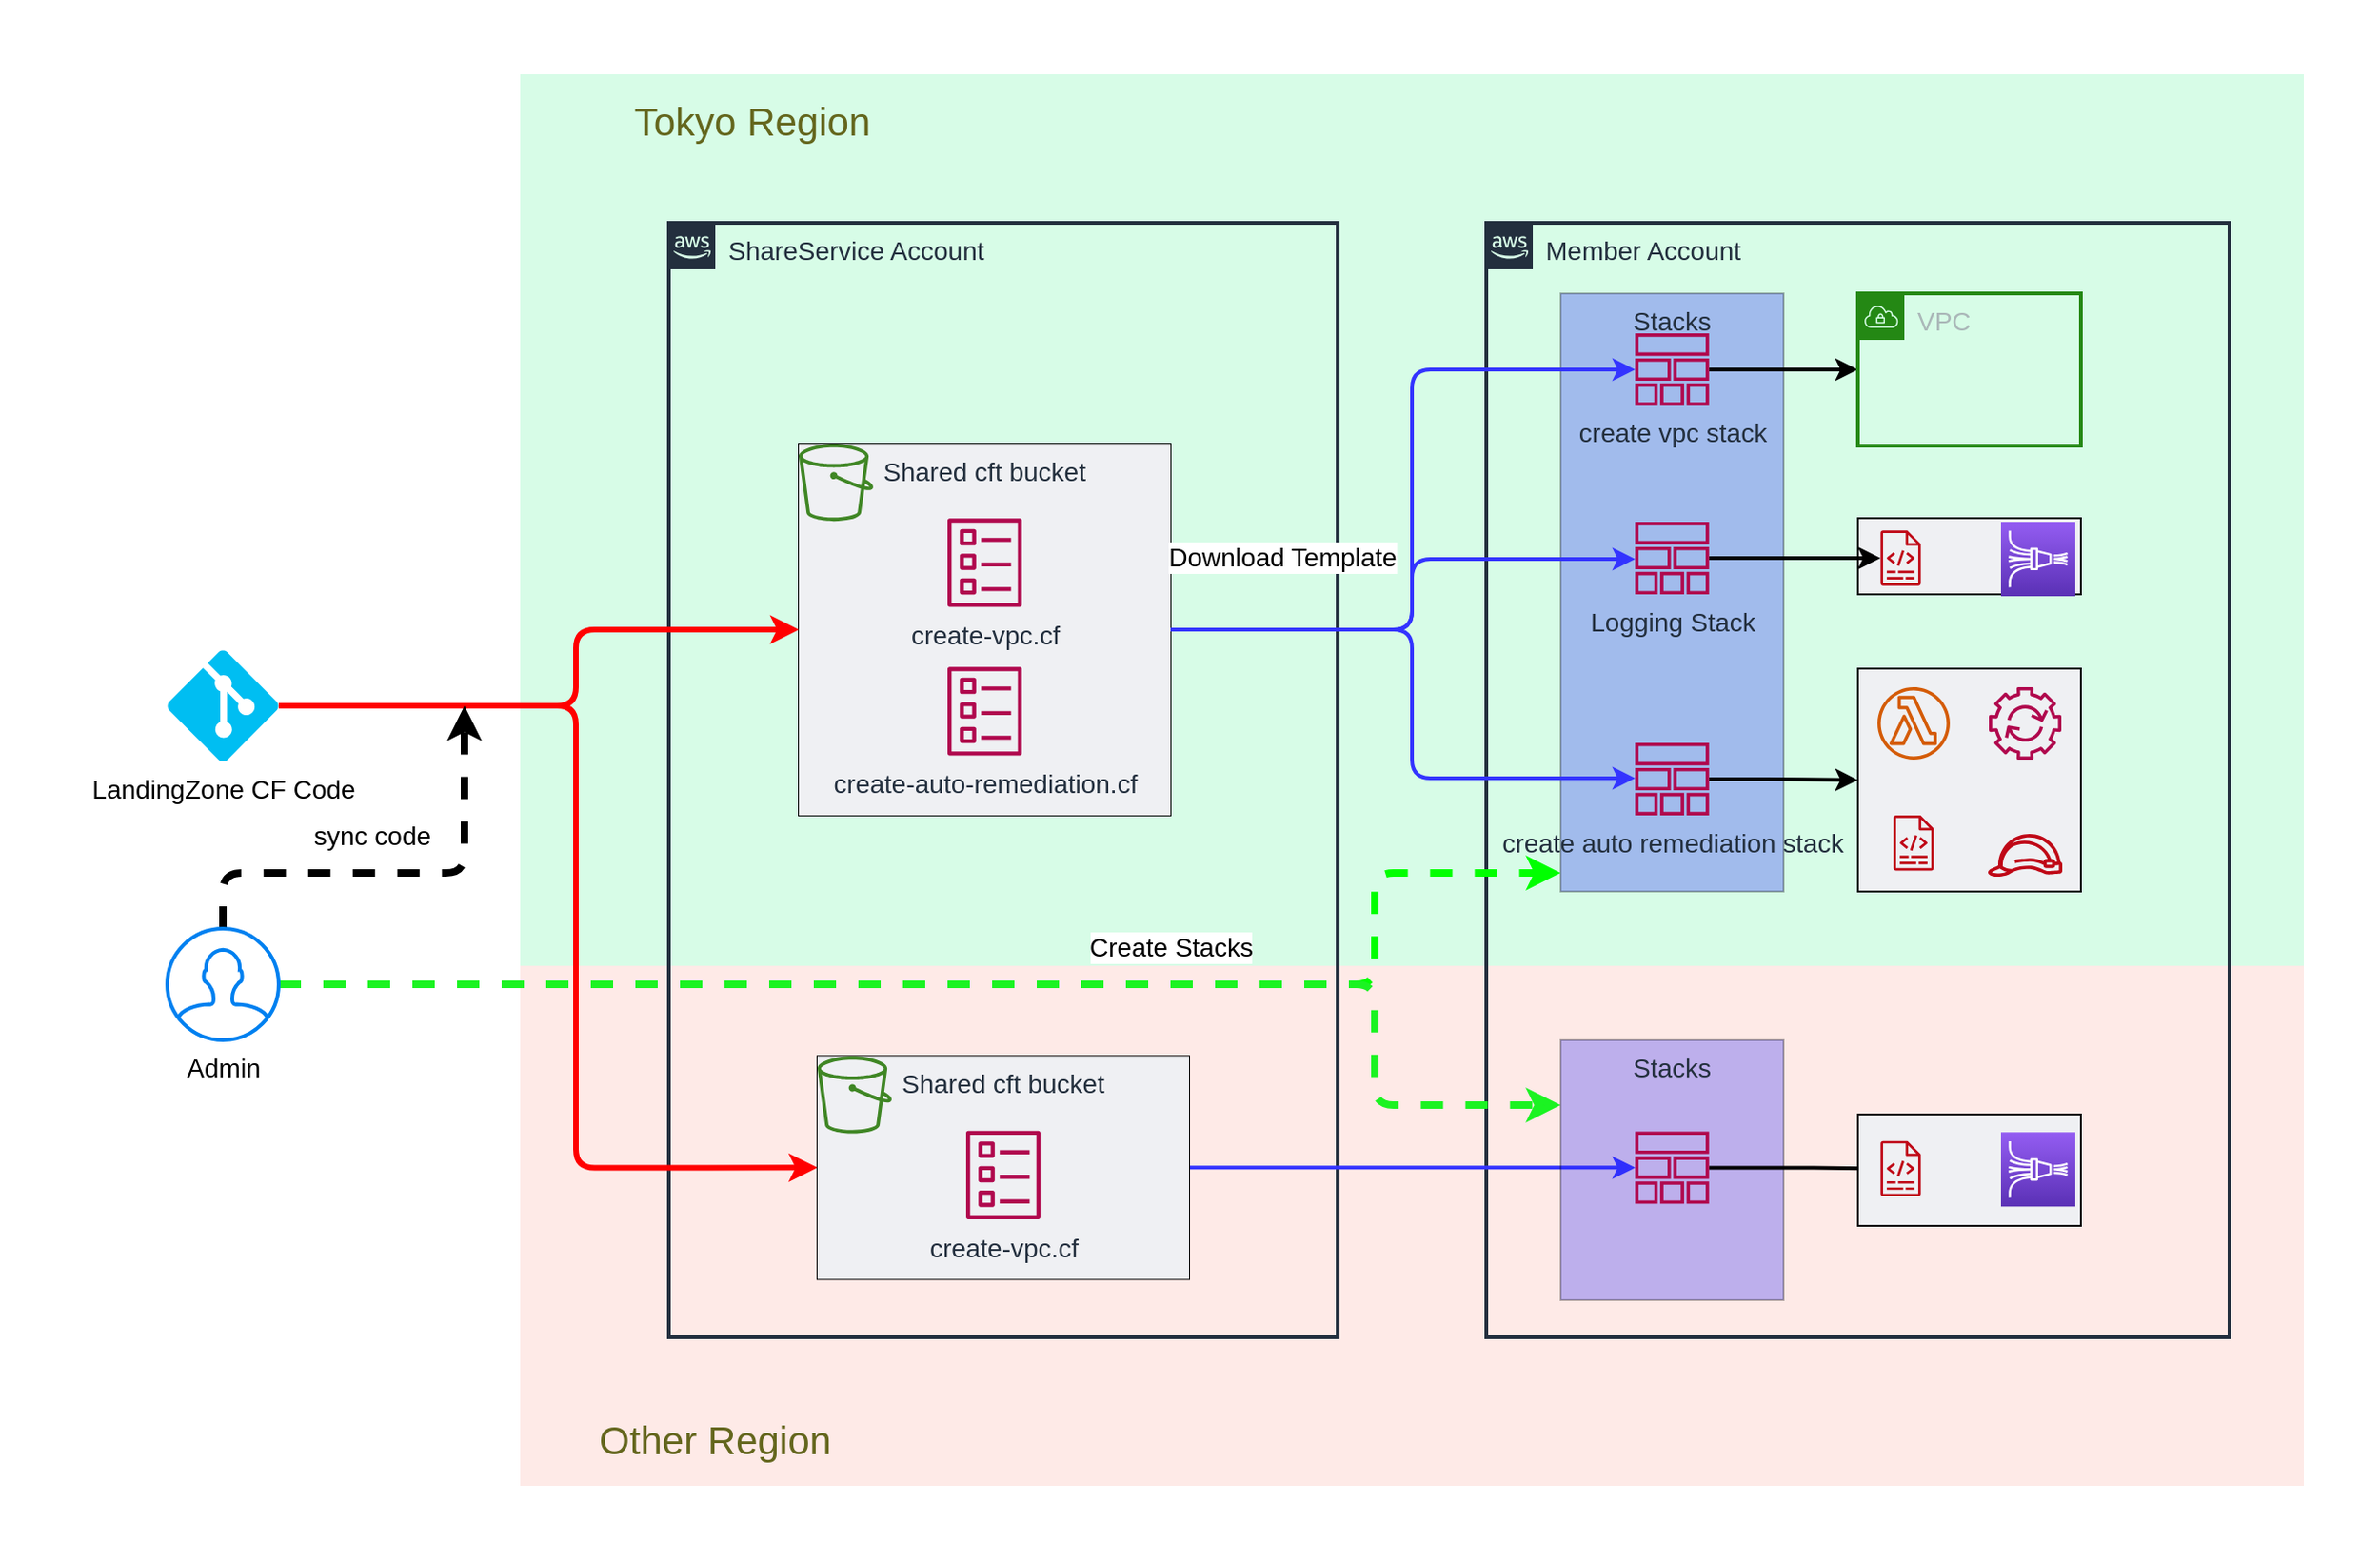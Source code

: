 <mxfile version="15.9.6" type="github">
  <diagram id="0ukZKr90bTUuSdiklAe3" name="Page-1">
    <mxGraphModel dx="2893" dy="1097" grid="1" gridSize="10" guides="1" tooltips="1" connect="1" arrows="1" fold="1" page="1" pageScale="1" pageWidth="827" pageHeight="1169" math="0" shadow="0">
      <root>
        <mxCell id="0" />
        <mxCell id="1" parent="0" />
        <mxCell id="g89Bsq32T66uB00S3wTt-89" value="" style="fillColor=default;strokeColor=none;dashed=0;verticalAlign=top;fontStyle=0;fontColor=#232F3D;fontSize=21;" vertex="1" parent="1">
          <mxGeometry x="-200" y="240" width="1280" height="840" as="geometry" />
        </mxCell>
        <mxCell id="g89Bsq32T66uB00S3wTt-80" value="" style="fillColor=#F3301B;strokeColor=none;dashed=0;verticalAlign=top;fontStyle=0;fontColor=#000066;fontSize=21;opacity=10;" vertex="1" parent="1">
          <mxGeometry x="80" y="760" width="960" height="280" as="geometry" />
        </mxCell>
        <mxCell id="g89Bsq32T66uB00S3wTt-79" value="" style="fillColor=#7CF3B0;strokeColor=none;dashed=0;verticalAlign=top;fontStyle=0;fontColor=#000000;fontSize=21;opacity=30;" vertex="1" parent="1">
          <mxGeometry x="80" y="280" width="960" height="480" as="geometry" />
        </mxCell>
        <mxCell id="g89Bsq32T66uB00S3wTt-1" value="ShareService Account" style="points=[[0,0],[0.25,0],[0.5,0],[0.75,0],[1,0],[1,0.25],[1,0.5],[1,0.75],[1,1],[0.75,1],[0.5,1],[0.25,1],[0,1],[0,0.75],[0,0.5],[0,0.25]];outlineConnect=0;gradientColor=none;html=1;whiteSpace=wrap;fontSize=14;fontStyle=0;container=1;pointerEvents=0;collapsible=0;recursiveResize=0;shape=mxgraph.aws4.group;grIcon=mxgraph.aws4.group_aws_cloud_alt;strokeColor=#232F3E;fillColor=none;verticalAlign=top;align=left;spacingLeft=30;fontColor=#232F3E;dashed=0;strokeWidth=2;" vertex="1" parent="1">
          <mxGeometry x="160" y="360" width="360" height="600" as="geometry" />
        </mxCell>
        <mxCell id="g89Bsq32T66uB00S3wTt-6" value="" style="group;fontSize=14;strokeColor=default;" vertex="1" connectable="0" parent="g89Bsq32T66uB00S3wTt-1">
          <mxGeometry x="70" y="118.97" width="200" height="200" as="geometry" />
        </mxCell>
        <mxCell id="g89Bsq32T66uB00S3wTt-4" value="Shared cft bucket" style="fillColor=#EFF0F3;strokeColor=none;dashed=0;verticalAlign=top;fontStyle=0;fontColor=#232F3D;fontSize=14;" vertex="1" parent="g89Bsq32T66uB00S3wTt-6">
          <mxGeometry width="200" height="200" as="geometry" />
        </mxCell>
        <mxCell id="g89Bsq32T66uB00S3wTt-2" value="" style="sketch=0;outlineConnect=0;fontColor=#232F3E;gradientColor=none;fillColor=#3F8624;strokeColor=none;dashed=0;verticalLabelPosition=bottom;verticalAlign=top;align=center;html=1;fontSize=14;fontStyle=0;aspect=fixed;pointerEvents=1;shape=mxgraph.aws4.bucket;" vertex="1" parent="g89Bsq32T66uB00S3wTt-6">
          <mxGeometry width="40" height="41.6" as="geometry" />
        </mxCell>
        <mxCell id="g89Bsq32T66uB00S3wTt-3" value="create-vpc.cf" style="sketch=0;outlineConnect=0;fontColor=#232F3E;gradientColor=none;fillColor=#B0084D;strokeColor=none;dashed=0;verticalLabelPosition=bottom;verticalAlign=top;align=center;html=1;fontSize=14;fontStyle=0;aspect=fixed;pointerEvents=1;shape=mxgraph.aws4.template;" vertex="1" parent="g89Bsq32T66uB00S3wTt-6">
          <mxGeometry x="80" y="40" width="40" height="48" as="geometry" />
        </mxCell>
        <mxCell id="g89Bsq32T66uB00S3wTt-5" value="create-auto-remediation.cf" style="sketch=0;outlineConnect=0;fontColor=#232F3E;gradientColor=none;fillColor=#B0084D;strokeColor=none;dashed=0;verticalLabelPosition=bottom;verticalAlign=top;align=center;html=1;fontSize=14;fontStyle=0;aspect=fixed;pointerEvents=1;shape=mxgraph.aws4.template;" vertex="1" parent="g89Bsq32T66uB00S3wTt-6">
          <mxGeometry x="80" y="120" width="40" height="48" as="geometry" />
        </mxCell>
        <mxCell id="g89Bsq32T66uB00S3wTt-8" value="sync code" style="edgeStyle=orthogonalEdgeStyle;rounded=1;orthogonalLoop=1;jettySize=auto;html=1;strokeColor=#FF0000;strokeWidth=3;fontSize=14;labelBackgroundColor=default;" edge="1" parent="1" source="g89Bsq32T66uB00S3wTt-7" target="g89Bsq32T66uB00S3wTt-4">
          <mxGeometry x="-0.689" y="-70" relative="1" as="geometry">
            <Array as="points">
              <mxPoint x="110" y="620" />
              <mxPoint x="110" y="579" />
            </Array>
            <mxPoint as="offset" />
          </mxGeometry>
        </mxCell>
        <mxCell id="g89Bsq32T66uB00S3wTt-58" style="edgeStyle=orthogonalEdgeStyle;rounded=1;orthogonalLoop=1;jettySize=auto;html=1;fontSize=14;strokeColor=#FF0000;strokeWidth=3;entryX=0;entryY=0.5;entryDx=0;entryDy=0;" edge="1" parent="1" source="g89Bsq32T66uB00S3wTt-7" target="g89Bsq32T66uB00S3wTt-82">
          <mxGeometry relative="1" as="geometry">
            <mxPoint x="190" y="869" as="targetPoint" />
            <Array as="points">
              <mxPoint x="110" y="620" />
              <mxPoint x="110" y="869" />
            </Array>
          </mxGeometry>
        </mxCell>
        <mxCell id="g89Bsq32T66uB00S3wTt-7" value="LandingZone CF Code" style="verticalLabelPosition=bottom;html=1;verticalAlign=top;align=center;strokeColor=none;fillColor=#00BEF2;shape=mxgraph.azure.git_repository;aspect=fixed;fontSize=14;" vertex="1" parent="1">
          <mxGeometry x="-110" y="590" width="60" height="60" as="geometry" />
        </mxCell>
        <mxCell id="g89Bsq32T66uB00S3wTt-15" value="Member Account" style="points=[[0,0],[0.25,0],[0.5,0],[0.75,0],[1,0],[1,0.25],[1,0.5],[1,0.75],[1,1],[0.75,1],[0.5,1],[0.25,1],[0,1],[0,0.75],[0,0.5],[0,0.25]];outlineConnect=0;gradientColor=none;html=1;whiteSpace=wrap;fontSize=14;fontStyle=0;container=1;pointerEvents=0;collapsible=0;recursiveResize=0;shape=mxgraph.aws4.group;grIcon=mxgraph.aws4.group_aws_cloud_alt;strokeColor=#232F3E;fillColor=none;verticalAlign=top;align=left;spacingLeft=30;fontColor=#232F3E;dashed=0;strokeWidth=2;" vertex="1" parent="1">
          <mxGeometry x="600" y="360" width="400" height="600" as="geometry" />
        </mxCell>
        <mxCell id="g89Bsq32T66uB00S3wTt-44" value="Stacks" style="fillColor=#2727F3;strokeColor=default;dashed=0;verticalAlign=top;fontStyle=0;fontColor=#232F3D;fontSize=14;opacity=30;" vertex="1" parent="g89Bsq32T66uB00S3wTt-15">
          <mxGeometry x="40" y="38" width="120" height="322" as="geometry" />
        </mxCell>
        <mxCell id="g89Bsq32T66uB00S3wTt-39" value="" style="fillColor=#EFF0F3;strokeColor=default;dashed=0;verticalAlign=top;fontStyle=0;fontColor=#232F3D;fontSize=14;" vertex="1" parent="g89Bsq32T66uB00S3wTt-15">
          <mxGeometry x="200" y="159" width="120" height="41" as="geometry" />
        </mxCell>
        <mxCell id="g89Bsq32T66uB00S3wTt-34" value="" style="fillColor=#EFF0F3;strokeColor=default;dashed=0;verticalAlign=top;fontStyle=0;fontColor=#232F3D;fontSize=14;" vertex="1" parent="g89Bsq32T66uB00S3wTt-15">
          <mxGeometry x="200" y="240" width="120" height="120" as="geometry" />
        </mxCell>
        <mxCell id="g89Bsq32T66uB00S3wTt-40" style="edgeStyle=orthogonalEdgeStyle;rounded=1;orthogonalLoop=1;jettySize=auto;html=1;entryX=0;entryY=0.5;entryDx=0;entryDy=0;strokeColor=#000000;strokeWidth=2;fontSize=14;" edge="1" parent="g89Bsq32T66uB00S3wTt-15" source="g89Bsq32T66uB00S3wTt-21" target="g89Bsq32T66uB00S3wTt-26">
          <mxGeometry relative="1" as="geometry" />
        </mxCell>
        <mxCell id="g89Bsq32T66uB00S3wTt-21" value="create vpc stack" style="sketch=0;outlineConnect=0;fontColor=#232F3E;gradientColor=none;fillColor=#B0084D;strokeColor=none;dashed=0;verticalLabelPosition=bottom;verticalAlign=top;align=center;html=1;fontSize=14;fontStyle=0;aspect=fixed;pointerEvents=1;shape=mxgraph.aws4.stack;" vertex="1" parent="g89Bsq32T66uB00S3wTt-15">
          <mxGeometry x="80" y="59.52" width="40" height="38.97" as="geometry" />
        </mxCell>
        <mxCell id="g89Bsq32T66uB00S3wTt-37" style="edgeStyle=orthogonalEdgeStyle;rounded=1;orthogonalLoop=1;jettySize=auto;html=1;entryX=0;entryY=0.5;entryDx=0;entryDy=0;strokeColor=#000000;strokeWidth=2;fontSize=14;" edge="1" parent="g89Bsq32T66uB00S3wTt-15" source="g89Bsq32T66uB00S3wTt-22" target="g89Bsq32T66uB00S3wTt-34">
          <mxGeometry relative="1" as="geometry" />
        </mxCell>
        <mxCell id="g89Bsq32T66uB00S3wTt-22" value="create auto remediation stack" style="sketch=0;outlineConnect=0;fontColor=#232F3E;gradientColor=none;fillColor=#B0084D;strokeColor=none;dashed=0;verticalLabelPosition=bottom;verticalAlign=top;align=center;html=1;fontSize=14;fontStyle=0;aspect=fixed;pointerEvents=1;shape=mxgraph.aws4.stack;" vertex="1" parent="g89Bsq32T66uB00S3wTt-15">
          <mxGeometry x="80" y="280" width="40" height="38.97" as="geometry" />
        </mxCell>
        <mxCell id="g89Bsq32T66uB00S3wTt-26" value="VPC" style="points=[[0,0],[0.25,0],[0.5,0],[0.75,0],[1,0],[1,0.25],[1,0.5],[1,0.75],[1,1],[0.75,1],[0.5,1],[0.25,1],[0,1],[0,0.75],[0,0.5],[0,0.25]];outlineConnect=0;gradientColor=none;html=1;whiteSpace=wrap;fontSize=14;fontStyle=0;container=1;pointerEvents=0;collapsible=0;recursiveResize=0;shape=mxgraph.aws4.group;grIcon=mxgraph.aws4.group_vpc;strokeColor=#248814;fillColor=none;verticalAlign=top;align=left;spacingLeft=30;fontColor=#AAB7B8;dashed=0;strokeWidth=2;" vertex="1" parent="g89Bsq32T66uB00S3wTt-15">
          <mxGeometry x="200" y="38" width="120" height="82" as="geometry" />
        </mxCell>
        <mxCell id="g89Bsq32T66uB00S3wTt-27" value="" style="sketch=0;outlineConnect=0;fontColor=#232F3E;gradientColor=none;fillColor=#D45B07;strokeColor=none;dashed=0;verticalLabelPosition=bottom;verticalAlign=top;align=center;html=1;fontSize=14;fontStyle=0;aspect=fixed;pointerEvents=1;shape=mxgraph.aws4.lambda_function;" vertex="1" parent="g89Bsq32T66uB00S3wTt-15">
          <mxGeometry x="210" y="250" width="40" height="38.97" as="geometry" />
        </mxCell>
        <mxCell id="g89Bsq32T66uB00S3wTt-29" value="" style="sketch=0;outlineConnect=0;fontColor=#232F3E;gradientColor=none;fillColor=#B0084D;strokeColor=none;dashed=0;verticalLabelPosition=bottom;verticalAlign=top;align=center;html=1;fontSize=14;fontStyle=0;aspect=fixed;pointerEvents=1;shape=mxgraph.aws4.automation;" vertex="1" parent="g89Bsq32T66uB00S3wTt-15">
          <mxGeometry x="270" y="250" width="40" height="38.97" as="geometry" />
        </mxCell>
        <mxCell id="g89Bsq32T66uB00S3wTt-38" style="edgeStyle=orthogonalEdgeStyle;rounded=1;orthogonalLoop=1;jettySize=auto;html=1;strokeColor=#000000;strokeWidth=2;fontSize=14;" edge="1" parent="g89Bsq32T66uB00S3wTt-15" source="g89Bsq32T66uB00S3wTt-32" target="g89Bsq32T66uB00S3wTt-35">
          <mxGeometry relative="1" as="geometry" />
        </mxCell>
        <mxCell id="g89Bsq32T66uB00S3wTt-32" value="Logging Stack" style="sketch=0;outlineConnect=0;fontColor=#232F3E;gradientColor=none;fillColor=#B0084D;strokeColor=none;dashed=0;verticalLabelPosition=bottom;verticalAlign=top;align=center;html=1;fontSize=14;fontStyle=0;aspect=fixed;pointerEvents=1;shape=mxgraph.aws4.stack;" vertex="1" parent="g89Bsq32T66uB00S3wTt-15">
          <mxGeometry x="80" y="161.03" width="40" height="38.97" as="geometry" />
        </mxCell>
        <mxCell id="g89Bsq32T66uB00S3wTt-31" value="" style="sketch=0;outlineConnect=0;fontColor=#232F3E;gradientColor=none;fillColor=#BF0816;strokeColor=none;dashed=0;verticalLabelPosition=bottom;verticalAlign=top;align=center;html=1;fontSize=14;fontStyle=0;aspect=fixed;pointerEvents=1;shape=mxgraph.aws4.role;" vertex="1" parent="g89Bsq32T66uB00S3wTt-15">
          <mxGeometry x="270" y="321.03" width="40" height="38.97" as="geometry" />
        </mxCell>
        <mxCell id="g89Bsq32T66uB00S3wTt-33" value="" style="sketch=0;outlineConnect=0;fontColor=#232F3E;gradientColor=none;fillColor=#BF0816;strokeColor=none;dashed=0;verticalLabelPosition=bottom;verticalAlign=top;align=center;html=1;fontSize=14;fontStyle=0;aspect=fixed;pointerEvents=1;shape=mxgraph.aws4.logs;" vertex="1" parent="g89Bsq32T66uB00S3wTt-15">
          <mxGeometry x="210" y="318.97" width="40" height="29.74" as="geometry" />
        </mxCell>
        <mxCell id="g89Bsq32T66uB00S3wTt-35" value="" style="sketch=0;outlineConnect=0;fontColor=#232F3E;gradientColor=none;fillColor=#BF0816;strokeColor=none;dashed=0;verticalLabelPosition=bottom;verticalAlign=top;align=center;html=1;fontSize=14;fontStyle=0;aspect=fixed;pointerEvents=1;shape=mxgraph.aws4.logs;" vertex="1" parent="g89Bsq32T66uB00S3wTt-15">
          <mxGeometry x="203" y="165.64" width="40" height="29.74" as="geometry" />
        </mxCell>
        <mxCell id="g89Bsq32T66uB00S3wTt-36" value="" style="sketch=0;points=[[0,0,0],[0.25,0,0],[0.5,0,0],[0.75,0,0],[1,0,0],[0,1,0],[0.25,1,0],[0.5,1,0],[0.75,1,0],[1,1,0],[0,0.25,0],[0,0.5,0],[0,0.75,0],[1,0.25,0],[1,0.5,0],[1,0.75,0]];outlineConnect=0;fontColor=#232F3E;gradientColor=#945DF2;gradientDirection=north;fillColor=#5A30B5;strokeColor=#ffffff;dashed=0;verticalLabelPosition=bottom;verticalAlign=top;align=center;html=1;fontSize=14;fontStyle=0;aspect=fixed;shape=mxgraph.aws4.resourceIcon;resIcon=mxgraph.aws4.kinesis_data_firehose;" vertex="1" parent="g89Bsq32T66uB00S3wTt-15">
          <mxGeometry x="277" y="161" width="40" height="40" as="geometry" />
        </mxCell>
        <mxCell id="g89Bsq32T66uB00S3wTt-23" style="edgeStyle=orthogonalEdgeStyle;rounded=1;orthogonalLoop=1;jettySize=auto;html=1;strokeColor=#3333FF;strokeWidth=2;fontSize=14;" edge="1" parent="1" source="g89Bsq32T66uB00S3wTt-4" target="g89Bsq32T66uB00S3wTt-22">
          <mxGeometry relative="1" as="geometry">
            <Array as="points">
              <mxPoint x="560" y="579" />
              <mxPoint x="560" y="659" />
            </Array>
          </mxGeometry>
        </mxCell>
        <mxCell id="g89Bsq32T66uB00S3wTt-24" style="edgeStyle=orthogonalEdgeStyle;rounded=1;orthogonalLoop=1;jettySize=auto;html=1;strokeColor=#3333FF;strokeWidth=2;fontSize=14;" edge="1" parent="1" source="g89Bsq32T66uB00S3wTt-4" target="g89Bsq32T66uB00S3wTt-21">
          <mxGeometry relative="1" as="geometry">
            <Array as="points">
              <mxPoint x="560" y="579" />
              <mxPoint x="560" y="439" />
            </Array>
          </mxGeometry>
        </mxCell>
        <mxCell id="g89Bsq32T66uB00S3wTt-25" value="Download Template" style="edgeLabel;html=1;align=center;verticalAlign=middle;resizable=0;points=[];fontSize=14;" vertex="1" connectable="0" parent="g89Bsq32T66uB00S3wTt-24">
          <mxGeometry x="-0.594" y="2" relative="1" as="geometry">
            <mxPoint x="-19" y="-37" as="offset" />
          </mxGeometry>
        </mxCell>
        <mxCell id="g89Bsq32T66uB00S3wTt-41" style="edgeStyle=orthogonalEdgeStyle;rounded=1;orthogonalLoop=1;jettySize=auto;html=1;strokeColor=#3333FF;strokeWidth=2;fontSize=14;" edge="1" parent="1" source="g89Bsq32T66uB00S3wTt-4" target="g89Bsq32T66uB00S3wTt-32">
          <mxGeometry relative="1" as="geometry">
            <Array as="points">
              <mxPoint x="560" y="579" />
              <mxPoint x="560" y="541" />
            </Array>
          </mxGeometry>
        </mxCell>
        <mxCell id="g89Bsq32T66uB00S3wTt-45" style="edgeStyle=orthogonalEdgeStyle;rounded=1;orthogonalLoop=1;jettySize=auto;html=1;fontSize=14;strokeColor=#00FF00;strokeWidth=4;dashed=1;" edge="1" parent="1" source="g89Bsq32T66uB00S3wTt-42" target="g89Bsq32T66uB00S3wTt-44">
          <mxGeometry relative="1" as="geometry">
            <Array as="points">
              <mxPoint x="540" y="770" />
              <mxPoint x="540" y="710" />
            </Array>
          </mxGeometry>
        </mxCell>
        <mxCell id="g89Bsq32T66uB00S3wTt-78" value="Create Stacks" style="edgeLabel;html=1;align=center;verticalAlign=middle;resizable=0;points=[];fontSize=14;" vertex="1" connectable="0" parent="g89Bsq32T66uB00S3wTt-45">
          <mxGeometry x="0.299" y="1" relative="1" as="geometry">
            <mxPoint x="-7" y="-19" as="offset" />
          </mxGeometry>
        </mxCell>
        <mxCell id="g89Bsq32T66uB00S3wTt-73" style="edgeStyle=orthogonalEdgeStyle;rounded=1;orthogonalLoop=1;jettySize=auto;html=1;entryX=0;entryY=0.25;entryDx=0;entryDy=0;fontSize=14;strokeColor=#1BF322;strokeWidth=4;dashed=1;" edge="1" parent="1" source="g89Bsq32T66uB00S3wTt-42" target="g89Bsq32T66uB00S3wTt-60">
          <mxGeometry relative="1" as="geometry">
            <mxPoint x="30" y="845" as="sourcePoint" />
            <Array as="points">
              <mxPoint x="540" y="770" />
              <mxPoint x="540" y="835" />
            </Array>
          </mxGeometry>
        </mxCell>
        <mxCell id="g89Bsq32T66uB00S3wTt-91" style="edgeStyle=orthogonalEdgeStyle;rounded=1;orthogonalLoop=1;jettySize=auto;html=1;labelBackgroundColor=default;fontSize=21;fontColor=#64661D;strokeColor=#000000;strokeWidth=4;dashed=1;" edge="1" parent="1" source="g89Bsq32T66uB00S3wTt-42">
          <mxGeometry relative="1" as="geometry">
            <mxPoint x="50" y="620" as="targetPoint" />
            <Array as="points">
              <mxPoint x="-80" y="710" />
              <mxPoint x="50" y="710" />
            </Array>
          </mxGeometry>
        </mxCell>
        <mxCell id="g89Bsq32T66uB00S3wTt-42" value="Admin" style="html=1;verticalLabelPosition=bottom;align=center;labelBackgroundColor=#ffffff;verticalAlign=top;strokeWidth=2;strokeColor=#0080F0;shadow=0;dashed=0;shape=mxgraph.ios7.icons.user;fontSize=14;" vertex="1" parent="1">
          <mxGeometry x="-110" y="740" width="60" height="60" as="geometry" />
        </mxCell>
        <mxCell id="g89Bsq32T66uB00S3wTt-59" style="edgeStyle=orthogonalEdgeStyle;rounded=1;orthogonalLoop=1;jettySize=auto;html=1;fontSize=14;strokeColor=#3333FF;strokeWidth=2;exitX=1;exitY=0.5;exitDx=0;exitDy=0;" edge="1" parent="1" source="g89Bsq32T66uB00S3wTt-82" target="g89Bsq32T66uB00S3wTt-55">
          <mxGeometry relative="1" as="geometry">
            <mxPoint x="319.984" y="980.4" as="sourcePoint" />
          </mxGeometry>
        </mxCell>
        <mxCell id="g89Bsq32T66uB00S3wTt-60" value="Stacks" style="fillColor=#2727F3;strokeColor=default;dashed=0;verticalAlign=top;fontStyle=0;fontColor=#232F3D;fontSize=14;opacity=30;" vertex="1" parent="1">
          <mxGeometry x="640" y="800" width="120" height="140" as="geometry" />
        </mxCell>
        <mxCell id="g89Bsq32T66uB00S3wTt-72" style="edgeStyle=orthogonalEdgeStyle;rounded=1;orthogonalLoop=1;jettySize=auto;html=1;fontSize=14;strokeColor=#000000;strokeWidth=2;" edge="1" parent="1" source="g89Bsq32T66uB00S3wTt-55" target="g89Bsq32T66uB00S3wTt-70">
          <mxGeometry relative="1" as="geometry" />
        </mxCell>
        <mxCell id="g89Bsq32T66uB00S3wTt-55" value="" style="sketch=0;outlineConnect=0;fontColor=#232F3E;gradientColor=none;fillColor=#B0084D;strokeColor=none;dashed=0;verticalLabelPosition=bottom;verticalAlign=top;align=center;html=1;fontSize=14;fontStyle=0;aspect=fixed;pointerEvents=1;shape=mxgraph.aws4.stack;" vertex="1" parent="1">
          <mxGeometry x="680" y="849.2" width="40" height="38.97" as="geometry" />
        </mxCell>
        <mxCell id="g89Bsq32T66uB00S3wTt-69" value="" style="fillColor=#EFF0F3;strokeColor=default;dashed=0;verticalAlign=top;fontStyle=0;fontColor=#232F3D;fontSize=14;" vertex="1" parent="1">
          <mxGeometry x="800" y="840" width="120" height="60" as="geometry" />
        </mxCell>
        <mxCell id="g89Bsq32T66uB00S3wTt-70" value="" style="sketch=0;outlineConnect=0;fontColor=#232F3E;gradientColor=none;fillColor=#BF0816;strokeColor=none;dashed=0;verticalLabelPosition=bottom;verticalAlign=top;align=center;html=1;fontSize=14;fontStyle=0;aspect=fixed;pointerEvents=1;shape=mxgraph.aws4.logs;" vertex="1" parent="1">
          <mxGeometry x="803" y="854.32" width="40" height="29.74" as="geometry" />
        </mxCell>
        <mxCell id="g89Bsq32T66uB00S3wTt-71" value="" style="sketch=0;points=[[0,0,0],[0.25,0,0],[0.5,0,0],[0.75,0,0],[1,0,0],[0,1,0],[0.25,1,0],[0.5,1,0],[0.75,1,0],[1,1,0],[0,0.25,0],[0,0.5,0],[0,0.75,0],[1,0.25,0],[1,0.5,0],[1,0.75,0]];outlineConnect=0;fontColor=#232F3E;gradientColor=#945DF2;gradientDirection=north;fillColor=#5A30B5;strokeColor=#ffffff;dashed=0;verticalLabelPosition=bottom;verticalAlign=top;align=center;html=1;fontSize=14;fontStyle=0;aspect=fixed;shape=mxgraph.aws4.resourceIcon;resIcon=mxgraph.aws4.kinesis_data_firehose;" vertex="1" parent="1">
          <mxGeometry x="877" y="849.68" width="40" height="40" as="geometry" />
        </mxCell>
        <mxCell id="g89Bsq32T66uB00S3wTt-86" value="" style="group;strokeColor=default;" vertex="1" connectable="0" parent="1">
          <mxGeometry x="240" y="808.68" width="200" height="120" as="geometry" />
        </mxCell>
        <mxCell id="g89Bsq32T66uB00S3wTt-82" value="Shared cft bucket" style="fillColor=#EFF0F3;strokeColor=none;dashed=0;verticalAlign=top;fontStyle=0;fontColor=#232F3D;fontSize=14;" vertex="1" parent="g89Bsq32T66uB00S3wTt-86">
          <mxGeometry width="200" height="120" as="geometry" />
        </mxCell>
        <mxCell id="g89Bsq32T66uB00S3wTt-83" value="" style="sketch=0;outlineConnect=0;fontColor=#232F3E;gradientColor=none;fillColor=#3F8624;strokeColor=none;dashed=0;verticalLabelPosition=bottom;verticalAlign=top;align=center;html=1;fontSize=14;fontStyle=0;aspect=fixed;pointerEvents=1;shape=mxgraph.aws4.bucket;" vertex="1" parent="g89Bsq32T66uB00S3wTt-86">
          <mxGeometry width="40" height="41.6" as="geometry" />
        </mxCell>
        <mxCell id="g89Bsq32T66uB00S3wTt-84" value="create-vpc.cf" style="sketch=0;outlineConnect=0;fontColor=#232F3E;gradientColor=none;fillColor=#B0084D;strokeColor=none;dashed=0;verticalLabelPosition=bottom;verticalAlign=top;align=center;html=1;fontSize=14;fontStyle=0;aspect=fixed;pointerEvents=1;shape=mxgraph.aws4.template;" vertex="1" parent="g89Bsq32T66uB00S3wTt-86">
          <mxGeometry x="80" y="40" width="40" height="48" as="geometry" />
        </mxCell>
        <mxCell id="g89Bsq32T66uB00S3wTt-87" value="Tokyo Region" style="text;html=1;strokeColor=none;fillColor=none;align=center;verticalAlign=middle;whiteSpace=wrap;rounded=0;fontSize=21;fontColor=#64661D;opacity=10;" vertex="1" parent="1">
          <mxGeometry x="120" y="290" width="170" height="30" as="geometry" />
        </mxCell>
        <mxCell id="g89Bsq32T66uB00S3wTt-88" value="Other Region" style="text;html=1;strokeColor=none;fillColor=none;align=center;verticalAlign=middle;whiteSpace=wrap;rounded=0;fontSize=21;fontColor=#64661D;opacity=10;" vertex="1" parent="1">
          <mxGeometry x="100" y="1000" width="170" height="30" as="geometry" />
        </mxCell>
      </root>
    </mxGraphModel>
  </diagram>
</mxfile>
